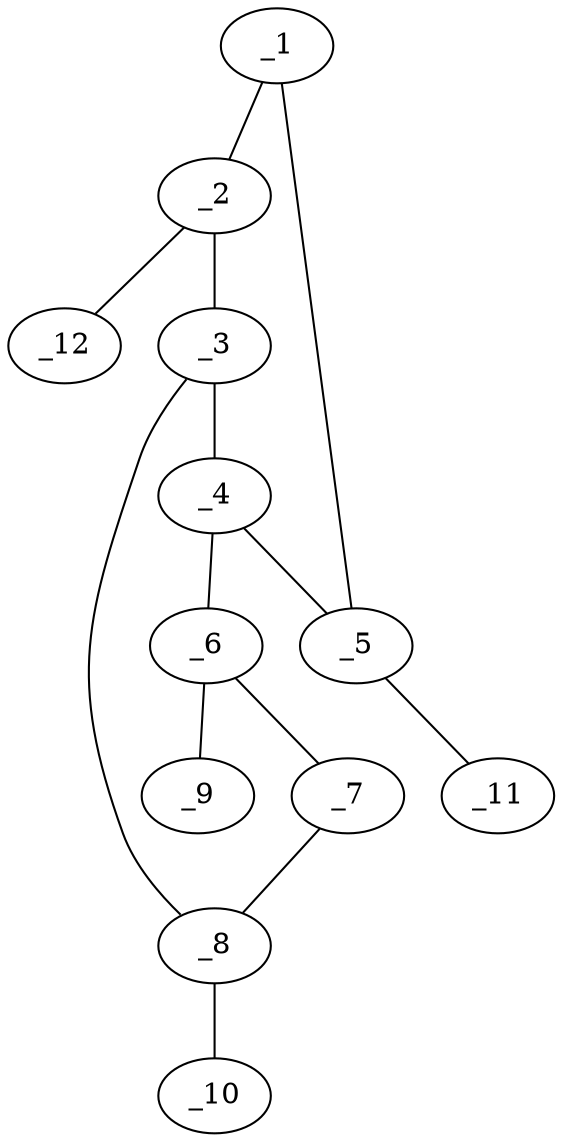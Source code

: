 graph molid628443 {
	_1	 [charge=0,
		chem=4,
		symbol="N  ",
		x="5.0777",
		y=0];
	_2	 [charge=0,
		chem=1,
		symbol="C  ",
		x="4.4899",
		y="0.809"];
	_1 -- _2	 [valence=1];
	_5	 [charge=0,
		chem=1,
		symbol="C  ",
		x="4.4899",
		y="-0.809"];
	_1 -- _5	 [valence=1];
	_3	 [charge=0,
		chem=4,
		symbol="N  ",
		x="3.5388",
		y="0.5"];
	_2 -- _3	 [valence=1];
	_12	 [charge=0,
		chem=2,
		symbol="O  ",
		x="4.7989",
		y="1.7601"];
	_2 -- _12	 [valence=1];
	_4	 [charge=0,
		chem=4,
		symbol="N  ",
		x="3.5388",
		y="-0.5"];
	_3 -- _4	 [valence=1];
	_8	 [charge=0,
		chem=1,
		symbol="C  ",
		x="2.5878",
		y="0.809"];
	_3 -- _8	 [valence=1];
	_4 -- _5	 [valence=1];
	_6	 [charge=0,
		chem=1,
		symbol="C  ",
		x="2.5878",
		y="-0.809"];
	_4 -- _6	 [valence=1];
	_11	 [charge=0,
		chem=2,
		symbol="O  ",
		x="4.7989",
		y="-1.7601"];
	_5 -- _11	 [valence=2];
	_7	 [charge=0,
		chem=4,
		symbol="N  ",
		x=2,
		y=0];
	_6 -- _7	 [valence=1];
	_9	 [charge=0,
		chem=2,
		symbol="O  ",
		x="2.2788",
		y="-1.7601"];
	_6 -- _9	 [valence=2];
	_7 -- _8	 [valence=1];
	_10	 [charge=0,
		chem=2,
		symbol="O  ",
		x="2.2788",
		y="1.7601"];
	_8 -- _10	 [valence=2];
}
